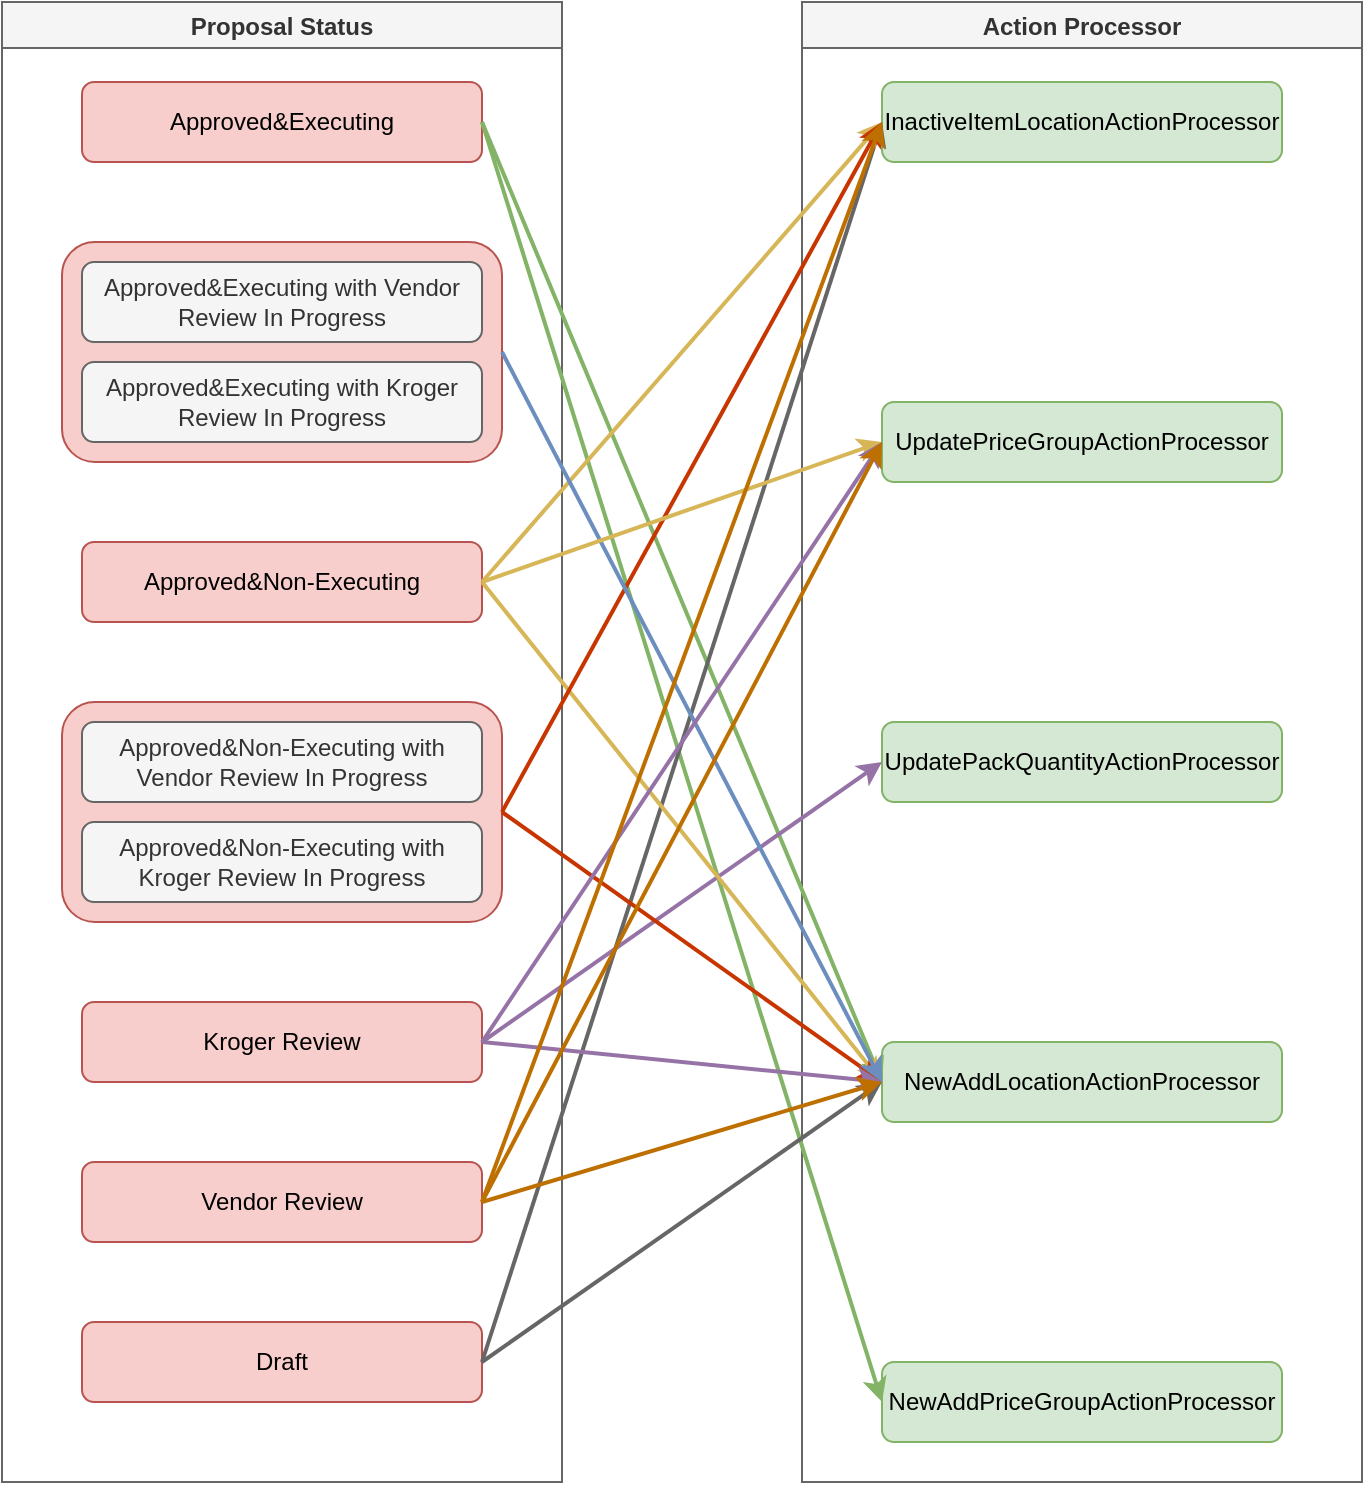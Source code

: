 <mxfile version="14.9.7" type="github">
  <diagram id="o_051fvFg_q-EQ408NF0" name="Page-1">
    <mxGraphModel dx="1422" dy="882" grid="1" gridSize="10" guides="1" tooltips="1" connect="1" arrows="1" fold="1" page="1" pageScale="1" pageWidth="827" pageHeight="1169" math="0" shadow="0">
      <root>
        <mxCell id="0" />
        <mxCell id="1" parent="0" />
        <mxCell id="u97FwL2xiANHR-dU6TU--2" value="Proposal Status" style="swimlane;fillColor=#f5f5f5;strokeColor=#666666;fontColor=#333333;" vertex="1" parent="1">
          <mxGeometry x="80" y="40" width="280" height="740" as="geometry" />
        </mxCell>
        <mxCell id="u97FwL2xiANHR-dU6TU--4" value="Approved&amp;amp;Executing" style="rounded=1;whiteSpace=wrap;html=1;fillColor=#f8cecc;strokeColor=#b85450;" vertex="1" parent="u97FwL2xiANHR-dU6TU--2">
          <mxGeometry x="40" y="40" width="200" height="40" as="geometry" />
        </mxCell>
        <mxCell id="u97FwL2xiANHR-dU6TU--8" value="Approved&amp;amp;Non-Executing" style="rounded=1;whiteSpace=wrap;html=1;fillColor=#f8cecc;strokeColor=#b85450;" vertex="1" parent="u97FwL2xiANHR-dU6TU--2">
          <mxGeometry x="40" y="270" width="200" height="40" as="geometry" />
        </mxCell>
        <mxCell id="u97FwL2xiANHR-dU6TU--10" value="Kroger Review" style="rounded=1;whiteSpace=wrap;html=1;fillColor=#f8cecc;strokeColor=#b85450;" vertex="1" parent="u97FwL2xiANHR-dU6TU--2">
          <mxGeometry x="40" y="500" width="200" height="40" as="geometry" />
        </mxCell>
        <mxCell id="u97FwL2xiANHR-dU6TU--11" value="Vendor Review" style="rounded=1;whiteSpace=wrap;html=1;fillColor=#f8cecc;strokeColor=#b85450;" vertex="1" parent="u97FwL2xiANHR-dU6TU--2">
          <mxGeometry x="40" y="580" width="200" height="40" as="geometry" />
        </mxCell>
        <mxCell id="u97FwL2xiANHR-dU6TU--12" value="Draft" style="rounded=1;whiteSpace=wrap;html=1;fillColor=#f8cecc;strokeColor=#b85450;" vertex="1" parent="u97FwL2xiANHR-dU6TU--2">
          <mxGeometry x="40" y="660" width="200" height="40" as="geometry" />
        </mxCell>
        <mxCell id="u97FwL2xiANHR-dU6TU--37" value="" style="rounded=1;whiteSpace=wrap;html=1;fillColor=#f8cecc;strokeColor=#b85450;" vertex="1" parent="u97FwL2xiANHR-dU6TU--2">
          <mxGeometry x="30" y="350" width="220" height="110" as="geometry" />
        </mxCell>
        <mxCell id="u97FwL2xiANHR-dU6TU--9" value="Approved&amp;amp;Non-Executing with Vendor Review In Progress" style="rounded=1;whiteSpace=wrap;html=1;fillColor=#f5f5f5;strokeColor=#666666;fontColor=#333333;" vertex="1" parent="u97FwL2xiANHR-dU6TU--2">
          <mxGeometry x="40" y="360" width="200" height="40" as="geometry" />
        </mxCell>
        <mxCell id="u97FwL2xiANHR-dU6TU--7" value="Approved&amp;amp;Non-Executing with Kroger Review In Progress" style="rounded=1;whiteSpace=wrap;html=1;fillColor=#f5f5f5;strokeColor=#666666;fontColor=#333333;" vertex="1" parent="u97FwL2xiANHR-dU6TU--2">
          <mxGeometry x="40" y="410" width="200" height="40" as="geometry" />
        </mxCell>
        <mxCell id="u97FwL2xiANHR-dU6TU--38" value="" style="rounded=1;whiteSpace=wrap;html=1;fillColor=#f8cecc;strokeColor=#b85450;" vertex="1" parent="u97FwL2xiANHR-dU6TU--2">
          <mxGeometry x="30" y="120" width="220" height="110" as="geometry" />
        </mxCell>
        <mxCell id="u97FwL2xiANHR-dU6TU--5" value="Approved&amp;amp;Executing with Vendor Review In Progress" style="rounded=1;whiteSpace=wrap;html=1;fillColor=#f5f5f5;strokeColor=#666666;fontColor=#333333;" vertex="1" parent="u97FwL2xiANHR-dU6TU--2">
          <mxGeometry x="40" y="130" width="200" height="40" as="geometry" />
        </mxCell>
        <mxCell id="u97FwL2xiANHR-dU6TU--6" value="Approved&amp;amp;Executing with Kroger Review In Progress" style="rounded=1;whiteSpace=wrap;html=1;fillColor=#f5f5f5;strokeColor=#666666;fontColor=#333333;" vertex="1" parent="u97FwL2xiANHR-dU6TU--2">
          <mxGeometry x="40" y="180" width="200" height="40" as="geometry" />
        </mxCell>
        <mxCell id="u97FwL2xiANHR-dU6TU--3" value="Action Processor" style="swimlane;fillColor=#f5f5f5;strokeColor=#666666;fontColor=#333333;" vertex="1" parent="1">
          <mxGeometry x="480" y="40" width="280" height="740" as="geometry" />
        </mxCell>
        <mxCell id="u97FwL2xiANHR-dU6TU--14" value="InactiveItemLocationActionProcessor" style="rounded=1;whiteSpace=wrap;html=1;fillColor=#d5e8d4;strokeColor=#82b366;" vertex="1" parent="u97FwL2xiANHR-dU6TU--3">
          <mxGeometry x="40" y="40" width="200" height="40" as="geometry" />
        </mxCell>
        <mxCell id="u97FwL2xiANHR-dU6TU--15" value="UpdatePriceGroupActionProcessor" style="rounded=1;whiteSpace=wrap;html=1;fillColor=#d5e8d4;strokeColor=#82b366;" vertex="1" parent="u97FwL2xiANHR-dU6TU--3">
          <mxGeometry x="40" y="200" width="200" height="40" as="geometry" />
        </mxCell>
        <mxCell id="u97FwL2xiANHR-dU6TU--16" value="UpdatePackQuantityActionProcessor" style="rounded=1;whiteSpace=wrap;html=1;fillColor=#d5e8d4;strokeColor=#82b366;" vertex="1" parent="u97FwL2xiANHR-dU6TU--3">
          <mxGeometry x="40" y="360" width="200" height="40" as="geometry" />
        </mxCell>
        <mxCell id="u97FwL2xiANHR-dU6TU--17" value="NewAddLocationActionProcessor" style="rounded=1;whiteSpace=wrap;html=1;fillColor=#d5e8d4;strokeColor=#82b366;" vertex="1" parent="u97FwL2xiANHR-dU6TU--3">
          <mxGeometry x="40" y="520" width="200" height="40" as="geometry" />
        </mxCell>
        <mxCell id="u97FwL2xiANHR-dU6TU--18" value="NewAddPriceGroupActionProcessor" style="rounded=1;whiteSpace=wrap;html=1;fillColor=#d5e8d4;strokeColor=#82b366;" vertex="1" parent="u97FwL2xiANHR-dU6TU--3">
          <mxGeometry x="40" y="680" width="200" height="40" as="geometry" />
        </mxCell>
        <mxCell id="u97FwL2xiANHR-dU6TU--19" style="rounded=0;orthogonalLoop=1;jettySize=auto;html=1;entryX=0;entryY=0.5;entryDx=0;entryDy=0;strokeWidth=2;fillColor=#d5e8d4;strokeColor=#82b366;" edge="1" parent="1" target="u97FwL2xiANHR-dU6TU--18">
          <mxGeometry relative="1" as="geometry">
            <mxPoint x="320" y="100" as="sourcePoint" />
          </mxGeometry>
        </mxCell>
        <mxCell id="u97FwL2xiANHR-dU6TU--20" style="edgeStyle=none;rounded=0;orthogonalLoop=1;jettySize=auto;html=1;entryX=0;entryY=0.5;entryDx=0;entryDy=0;strokeWidth=2;exitX=1;exitY=0.5;exitDx=0;exitDy=0;fillColor=#d5e8d4;strokeColor=#82b366;" edge="1" parent="1" source="u97FwL2xiANHR-dU6TU--4" target="u97FwL2xiANHR-dU6TU--17">
          <mxGeometry relative="1" as="geometry" />
        </mxCell>
        <mxCell id="u97FwL2xiANHR-dU6TU--26" style="edgeStyle=none;rounded=0;orthogonalLoop=1;jettySize=auto;html=1;entryX=0;entryY=0.5;entryDx=0;entryDy=0;strokeWidth=2;exitX=1;exitY=0.5;exitDx=0;exitDy=0;fillColor=#e1d5e7;strokeColor=#9673a6;" edge="1" parent="1" source="u97FwL2xiANHR-dU6TU--10" target="u97FwL2xiANHR-dU6TU--16">
          <mxGeometry relative="1" as="geometry" />
        </mxCell>
        <mxCell id="u97FwL2xiANHR-dU6TU--28" style="edgeStyle=none;rounded=0;orthogonalLoop=1;jettySize=auto;html=1;entryX=0;entryY=0.5;entryDx=0;entryDy=0;strokeWidth=2;exitX=1;exitY=0.5;exitDx=0;exitDy=0;fillColor=#f5f5f5;strokeColor=#666666;" edge="1" parent="1" source="u97FwL2xiANHR-dU6TU--12" target="u97FwL2xiANHR-dU6TU--17">
          <mxGeometry relative="1" as="geometry" />
        </mxCell>
        <mxCell id="u97FwL2xiANHR-dU6TU--29" style="edgeStyle=none;rounded=0;orthogonalLoop=1;jettySize=auto;html=1;entryX=0;entryY=0.5;entryDx=0;entryDy=0;strokeWidth=2;exitX=1;exitY=0.5;exitDx=0;exitDy=0;fillColor=#f5f5f5;strokeColor=#666666;" edge="1" parent="1" source="u97FwL2xiANHR-dU6TU--12" target="u97FwL2xiANHR-dU6TU--14">
          <mxGeometry relative="1" as="geometry">
            <mxPoint x="320" y="740" as="sourcePoint" />
          </mxGeometry>
        </mxCell>
        <mxCell id="u97FwL2xiANHR-dU6TU--30" style="edgeStyle=none;rounded=0;orthogonalLoop=1;jettySize=auto;html=1;entryX=0;entryY=0.5;entryDx=0;entryDy=0;strokeWidth=2;exitX=1;exitY=0.5;exitDx=0;exitDy=0;fillColor=#fff2cc;strokeColor=#d6b656;" edge="1" parent="1" source="u97FwL2xiANHR-dU6TU--8" target="u97FwL2xiANHR-dU6TU--17">
          <mxGeometry relative="1" as="geometry" />
        </mxCell>
        <mxCell id="u97FwL2xiANHR-dU6TU--31" style="edgeStyle=none;rounded=0;orthogonalLoop=1;jettySize=auto;html=1;entryX=0;entryY=0.5;entryDx=0;entryDy=0;strokeWidth=2;exitX=1;exitY=0.5;exitDx=0;exitDy=0;fillColor=#fff2cc;strokeColor=#d6b656;" edge="1" parent="1" source="u97FwL2xiANHR-dU6TU--8" target="u97FwL2xiANHR-dU6TU--14">
          <mxGeometry relative="1" as="geometry" />
        </mxCell>
        <mxCell id="u97FwL2xiANHR-dU6TU--32" style="edgeStyle=none;rounded=0;orthogonalLoop=1;jettySize=auto;html=1;strokeWidth=2;exitX=1;exitY=0.5;exitDx=0;exitDy=0;fillColor=#fa6800;strokeColor=#C73500;" edge="1" parent="1" source="u97FwL2xiANHR-dU6TU--37">
          <mxGeometry relative="1" as="geometry">
            <mxPoint x="520" y="580" as="targetPoint" />
          </mxGeometry>
        </mxCell>
        <mxCell id="u97FwL2xiANHR-dU6TU--33" style="edgeStyle=none;rounded=0;orthogonalLoop=1;jettySize=auto;html=1;entryX=0;entryY=0.5;entryDx=0;entryDy=0;strokeWidth=2;exitX=1;exitY=0.5;exitDx=0;exitDy=0;fillColor=#fa6800;strokeColor=#C73500;" edge="1" parent="1" source="u97FwL2xiANHR-dU6TU--37" target="u97FwL2xiANHR-dU6TU--14">
          <mxGeometry relative="1" as="geometry" />
        </mxCell>
        <mxCell id="u97FwL2xiANHR-dU6TU--36" style="edgeStyle=none;rounded=0;orthogonalLoop=1;jettySize=auto;html=1;strokeWidth=2;fillColor=#e1d5e7;strokeColor=#9673a6;exitX=1;exitY=0.5;exitDx=0;exitDy=0;" edge="1" parent="1" source="u97FwL2xiANHR-dU6TU--10">
          <mxGeometry relative="1" as="geometry">
            <mxPoint x="520" y="580" as="targetPoint" />
          </mxGeometry>
        </mxCell>
        <mxCell id="u97FwL2xiANHR-dU6TU--39" style="edgeStyle=none;rounded=0;orthogonalLoop=1;jettySize=auto;html=1;entryX=0;entryY=0.5;entryDx=0;entryDy=0;strokeWidth=2;exitX=1;exitY=0.5;exitDx=0;exitDy=0;fillColor=#dae8fc;strokeColor=#6c8ebf;" edge="1" parent="1" source="u97FwL2xiANHR-dU6TU--38" target="u97FwL2xiANHR-dU6TU--17">
          <mxGeometry relative="1" as="geometry" />
        </mxCell>
        <mxCell id="u97FwL2xiANHR-dU6TU--41" style="edgeStyle=none;rounded=0;orthogonalLoop=1;jettySize=auto;html=1;entryX=0;entryY=0.5;entryDx=0;entryDy=0;strokeWidth=2;exitX=1;exitY=0.5;exitDx=0;exitDy=0;fillColor=#fff2cc;strokeColor=#d6b656;" edge="1" parent="1" source="u97FwL2xiANHR-dU6TU--8" target="u97FwL2xiANHR-dU6TU--15">
          <mxGeometry relative="1" as="geometry" />
        </mxCell>
        <mxCell id="u97FwL2xiANHR-dU6TU--42" style="edgeStyle=none;rounded=0;orthogonalLoop=1;jettySize=auto;html=1;entryX=0;entryY=0.5;entryDx=0;entryDy=0;strokeWidth=2;exitX=1;exitY=0.5;exitDx=0;exitDy=0;fillColor=#e1d5e7;strokeColor=#9673a6;" edge="1" parent="1" source="u97FwL2xiANHR-dU6TU--10" target="u97FwL2xiANHR-dU6TU--15">
          <mxGeometry relative="1" as="geometry" />
        </mxCell>
        <mxCell id="u97FwL2xiANHR-dU6TU--43" style="edgeStyle=none;rounded=0;orthogonalLoop=1;jettySize=auto;html=1;entryX=0;entryY=0.5;entryDx=0;entryDy=0;strokeWidth=2;exitX=1;exitY=0.5;exitDx=0;exitDy=0;fillColor=#f0a30a;strokeColor=#BD7000;" edge="1" parent="1" source="u97FwL2xiANHR-dU6TU--11" target="u97FwL2xiANHR-dU6TU--15">
          <mxGeometry relative="1" as="geometry" />
        </mxCell>
        <mxCell id="u97FwL2xiANHR-dU6TU--44" style="edgeStyle=none;rounded=0;orthogonalLoop=1;jettySize=auto;html=1;entryX=0;entryY=0.5;entryDx=0;entryDy=0;strokeWidth=2;exitX=1;exitY=0.5;exitDx=0;exitDy=0;fillColor=#f0a30a;strokeColor=#BD7000;" edge="1" parent="1" source="u97FwL2xiANHR-dU6TU--11" target="u97FwL2xiANHR-dU6TU--17">
          <mxGeometry relative="1" as="geometry" />
        </mxCell>
        <mxCell id="u97FwL2xiANHR-dU6TU--45" style="edgeStyle=none;rounded=0;orthogonalLoop=1;jettySize=auto;html=1;entryX=0;entryY=0.5;entryDx=0;entryDy=0;strokeWidth=2;exitX=1;exitY=0.5;exitDx=0;exitDy=0;fillColor=#f0a30a;strokeColor=#BD7000;" edge="1" parent="1" source="u97FwL2xiANHR-dU6TU--11" target="u97FwL2xiANHR-dU6TU--14">
          <mxGeometry relative="1" as="geometry" />
        </mxCell>
      </root>
    </mxGraphModel>
  </diagram>
</mxfile>
